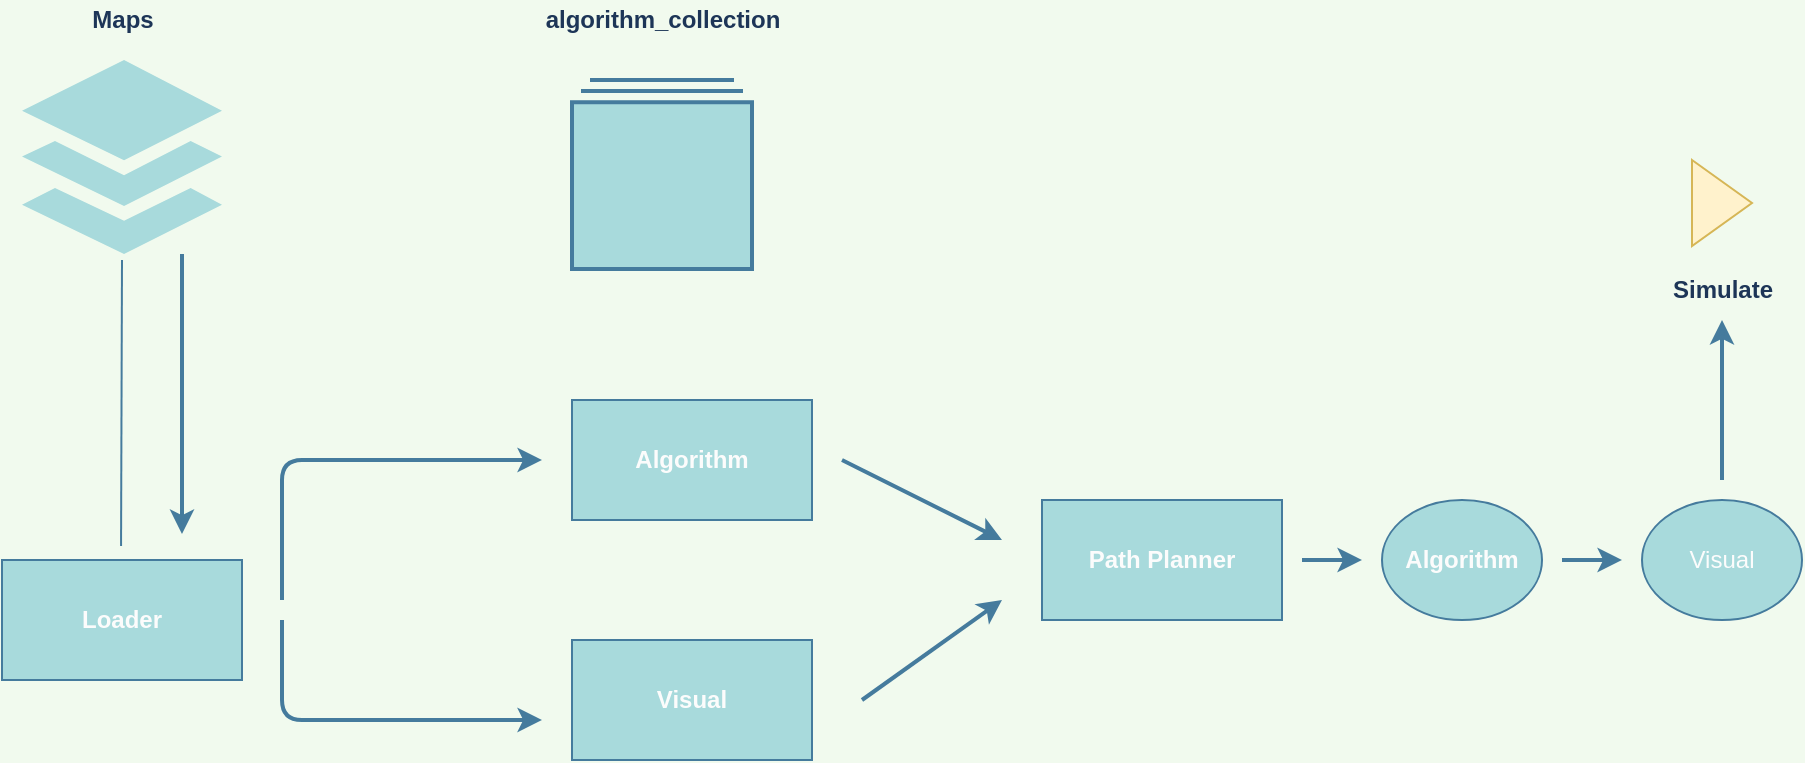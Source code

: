 <mxfile version="13.6.0" type="device"><diagram id="tio4ox1TNVKc-mMqZXd8" name="Page-1"><mxGraphModel dx="872" dy="509" grid="1" gridSize="10" guides="1" tooltips="1" connect="1" arrows="1" fold="1" page="1" pageScale="1" pageWidth="850" pageHeight="1100" background="#F1FAEE" math="0" shadow="0"><root><mxCell id="0"/><mxCell id="1" parent="0"/><mxCell id="JsgDinGZq26L1KooUgl7-1" value="" style="html=1;aspect=fixed;strokeColor=none;shadow=0;align=center;verticalAlign=top;fillColor=#A8DADC;shape=mxgraph.gcp2.files;fontColor=#1D3557;" vertex="1" parent="1"><mxGeometry x="190" y="140" width="100" height="97" as="geometry"/></mxCell><mxCell id="JsgDinGZq26L1KooUgl7-2" value="" style="html=1;verticalLabelPosition=bottom;align=center;verticalAlign=top;strokeWidth=2;strokeColor=#457B9D;shadow=0;dashed=0;shape=mxgraph.ios7.icons.folders;labelBackgroundColor=#F1FAEE;fillColor=#A8DADC;fontColor=#1D3557;" vertex="1" parent="1"><mxGeometry x="465" y="150" width="90" height="94.5" as="geometry"/></mxCell><mxCell id="JsgDinGZq26L1KooUgl7-3" value="&lt;font style=&quot;font-size: 12px;&quot;&gt;Maps&lt;/font&gt;" style="text;html=1;align=center;verticalAlign=middle;resizable=0;points=[];autosize=1;fontSize=12;fontStyle=1;fontColor=#1D3557;" vertex="1" parent="1"><mxGeometry x="215" y="110" width="50" height="20" as="geometry"/></mxCell><mxCell id="JsgDinGZq26L1KooUgl7-4" value="algorithm_collection" style="text;html=1;align=center;verticalAlign=middle;resizable=0;points=[];autosize=1;fontStyle=1;fontColor=#1D3557;" vertex="1" parent="1"><mxGeometry x="445" y="110" width="130" height="20" as="geometry"/></mxCell><mxCell id="JsgDinGZq26L1KooUgl7-5" value="&lt;font color=&quot;#fcfcfc&quot;&gt;Loader&lt;/font&gt;" style="rounded=0;whiteSpace=wrap;html=1;fillColor=#A8DADC;strokeColor=#457B9D;fontColor=#FAFAFA;fontStyle=1" vertex="1" parent="1"><mxGeometry x="180" y="390" width="120" height="60" as="geometry"/></mxCell><mxCell id="JsgDinGZq26L1KooUgl7-6" value="&lt;font color=&quot;#fcfcfc&quot;&gt;&lt;b&gt;Visual&lt;/b&gt;&lt;/font&gt;" style="rounded=0;whiteSpace=wrap;html=1;fillColor=#A8DADC;strokeColor=#457B9D;fontColor=#1D3557;" vertex="1" parent="1"><mxGeometry x="465" y="430" width="120" height="60" as="geometry"/></mxCell><mxCell id="JsgDinGZq26L1KooUgl7-7" value="&lt;span style=&quot;font-size: 12px&quot;&gt;&lt;font color=&quot;#fcfcfc&quot;&gt;Algorithm&lt;/font&gt;&lt;/span&gt;" style="rounded=0;whiteSpace=wrap;html=1;fillColor=#A8DADC;strokeColor=#457B9D;fontColor=#1D3557;fontStyle=1" vertex="1" parent="1"><mxGeometry x="465" y="310" width="120" height="60" as="geometry"/></mxCell><mxCell id="JsgDinGZq26L1KooUgl7-8" value="" style="endArrow=none;html=1;exitX=0.496;exitY=-0.116;exitDx=0;exitDy=0;exitPerimeter=0;labelBackgroundColor=#F1FAEE;strokeColor=#457B9D;fontColor=#1D3557;" edge="1" parent="1" source="JsgDinGZq26L1KooUgl7-5"><mxGeometry width="50" height="50" relative="1" as="geometry"><mxPoint x="239.5" y="320" as="sourcePoint"/><mxPoint x="240" y="240" as="targetPoint"/></mxGeometry></mxCell><mxCell id="JsgDinGZq26L1KooUgl7-9" value="" style="endArrow=classic;html=1;fillColor=#A8DADC;strokeColor=#457B9D;strokeWidth=2;labelBackgroundColor=#F1FAEE;fontColor=#1D3557;" edge="1" parent="1"><mxGeometry width="50" height="50" relative="1" as="geometry"><mxPoint x="270" y="237" as="sourcePoint"/><mxPoint x="270" y="377" as="targetPoint"/></mxGeometry></mxCell><mxCell id="JsgDinGZq26L1KooUgl7-10" value="&lt;font color=&quot;#fcfcfc&quot;&gt;&lt;b&gt;Path Planner&lt;/b&gt;&lt;/font&gt;" style="rounded=0;whiteSpace=wrap;html=1;fillColor=#A8DADC;strokeColor=#457B9D;fontColor=#1D3557;" vertex="1" parent="1"><mxGeometry x="700" y="360" width="120" height="60" as="geometry"/></mxCell><mxCell id="JsgDinGZq26L1KooUgl7-11" value="" style="endArrow=none;html=1;strokeWidth=2;fillColor=#A8DADC;labelBackgroundColor=#F1FAEE;fontColor=#1D3557;strokeColor=none;" edge="1" parent="1"><mxGeometry width="50" height="50" relative="1" as="geometry"><mxPoint x="320" y="400" as="sourcePoint"/><mxPoint x="450" y="340" as="targetPoint"/><Array as="points"><mxPoint x="320" y="340"/></Array></mxGeometry></mxCell><mxCell id="JsgDinGZq26L1KooUgl7-13" value="" style="endArrow=classic;html=1;strokeColor=#457B9D;fillColor=#A8DADC;fontColor=#000000;strokeWidth=2;" edge="1" parent="1"><mxGeometry width="50" height="50" relative="1" as="geometry"><mxPoint x="320" y="410" as="sourcePoint"/><mxPoint x="450" y="340" as="targetPoint"/><Array as="points"><mxPoint x="320" y="340"/></Array></mxGeometry></mxCell><mxCell id="JsgDinGZq26L1KooUgl7-14" value="" style="endArrow=classic;html=1;strokeColor=#457B9D;strokeWidth=2;fillColor=#A8DADC;fontColor=#000000;" edge="1" parent="1"><mxGeometry width="50" height="50" relative="1" as="geometry"><mxPoint x="320" y="420" as="sourcePoint"/><mxPoint x="450" y="470" as="targetPoint"/><Array as="points"><mxPoint x="320" y="470"/></Array></mxGeometry></mxCell><mxCell id="JsgDinGZq26L1KooUgl7-15" value="" style="endArrow=classic;html=1;strokeColor=#457B9D;strokeWidth=2;fillColor=#A8DADC;fontColor=#000000;" edge="1" parent="1"><mxGeometry width="50" height="50" relative="1" as="geometry"><mxPoint x="610" y="460" as="sourcePoint"/><mxPoint x="680" y="410" as="targetPoint"/><Array as="points"/></mxGeometry></mxCell><mxCell id="JsgDinGZq26L1KooUgl7-16" value="" style="endArrow=classic;html=1;strokeColor=#457B9D;strokeWidth=2;fillColor=#A8DADC;fontColor=#000000;" edge="1" parent="1"><mxGeometry width="50" height="50" relative="1" as="geometry"><mxPoint x="600" y="340" as="sourcePoint"/><mxPoint x="680" y="380" as="targetPoint"/><Array as="points"/></mxGeometry></mxCell><mxCell id="JsgDinGZq26L1KooUgl7-18" value="&lt;font color=&quot;#fcfcfc&quot;&gt;&lt;b&gt;Algorithm&lt;/b&gt;&lt;/font&gt;" style="ellipse;whiteSpace=wrap;html=1;rounded=0;sketch=0;strokeColor=#457B9D;fillColor=#A8DADC;fontSize=12;fontColor=#1D3557;" vertex="1" parent="1"><mxGeometry x="870" y="360" width="80" height="60" as="geometry"/></mxCell><mxCell id="JsgDinGZq26L1KooUgl7-20" value="" style="endArrow=classic;html=1;strokeColor=#457B9D;strokeWidth=2;fillColor=#A8DADC;fontColor=#000000;" edge="1" parent="1"><mxGeometry width="50" height="50" relative="1" as="geometry"><mxPoint x="830" y="390" as="sourcePoint"/><mxPoint x="860" y="390" as="targetPoint"/><Array as="points"/></mxGeometry></mxCell><mxCell id="JsgDinGZq26L1KooUgl7-22" value="" style="triangle;whiteSpace=wrap;html=1;rounded=0;sketch=0;strokeColor=#d6b656;fillColor=#fff2cc;fontSize=12;" vertex="1" parent="1"><mxGeometry x="1025" y="190" width="30" height="43" as="geometry"/></mxCell><mxCell id="JsgDinGZq26L1KooUgl7-26" value="&lt;font color=&quot;#fcfcfc&quot;&gt;Visual&lt;/font&gt;" style="ellipse;whiteSpace=wrap;html=1;rounded=0;sketch=0;strokeColor=#457B9D;fillColor=#A8DADC;fontSize=12;fontColor=#1D3557;" vertex="1" parent="1"><mxGeometry x="1000" y="360" width="80" height="60" as="geometry"/></mxCell><mxCell id="JsgDinGZq26L1KooUgl7-27" value="" style="endArrow=classic;html=1;strokeColor=#457B9D;strokeWidth=2;fillColor=#A8DADC;fontColor=#000000;" edge="1" parent="1"><mxGeometry width="50" height="50" relative="1" as="geometry"><mxPoint x="960" y="390" as="sourcePoint"/><mxPoint x="990" y="390" as="targetPoint"/><Array as="points"/></mxGeometry></mxCell><mxCell id="JsgDinGZq26L1KooUgl7-28" value="" style="endArrow=classic;html=1;strokeColor=#457B9D;strokeWidth=2;fillColor=#A8DADC;fontColor=#000000;" edge="1" parent="1"><mxGeometry width="50" height="50" relative="1" as="geometry"><mxPoint x="1040" y="350" as="sourcePoint"/><mxPoint x="1040" y="270" as="targetPoint"/><Array as="points"/></mxGeometry></mxCell><mxCell id="JsgDinGZq26L1KooUgl7-29" value="&lt;font&gt;Simulate&lt;/font&gt;" style="text;html=1;align=center;verticalAlign=middle;resizable=0;points=[];autosize=1;fontSize=12;strokeWidth=1;fontStyle=1;fontColor=#1D3557;" vertex="1" parent="1"><mxGeometry x="1005" y="244.5" width="70" height="20" as="geometry"/></mxCell></root></mxGraphModel></diagram></mxfile>